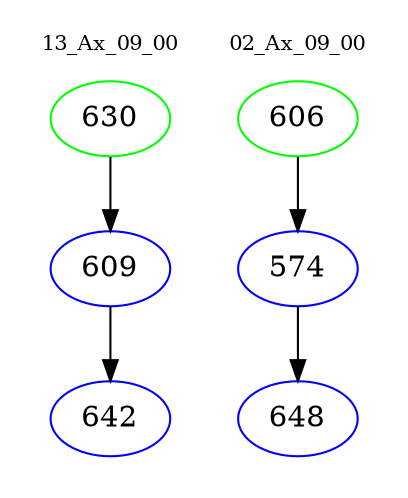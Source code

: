 digraph{
subgraph cluster_0 {
color = white
label = "13_Ax_09_00";
fontsize=10;
T0_630 [label="630", color="green"]
T0_630 -> T0_609 [color="black"]
T0_609 [label="609", color="blue"]
T0_609 -> T0_642 [color="black"]
T0_642 [label="642", color="blue"]
}
subgraph cluster_1 {
color = white
label = "02_Ax_09_00";
fontsize=10;
T1_606 [label="606", color="green"]
T1_606 -> T1_574 [color="black"]
T1_574 [label="574", color="blue"]
T1_574 -> T1_648 [color="black"]
T1_648 [label="648", color="blue"]
}
}
